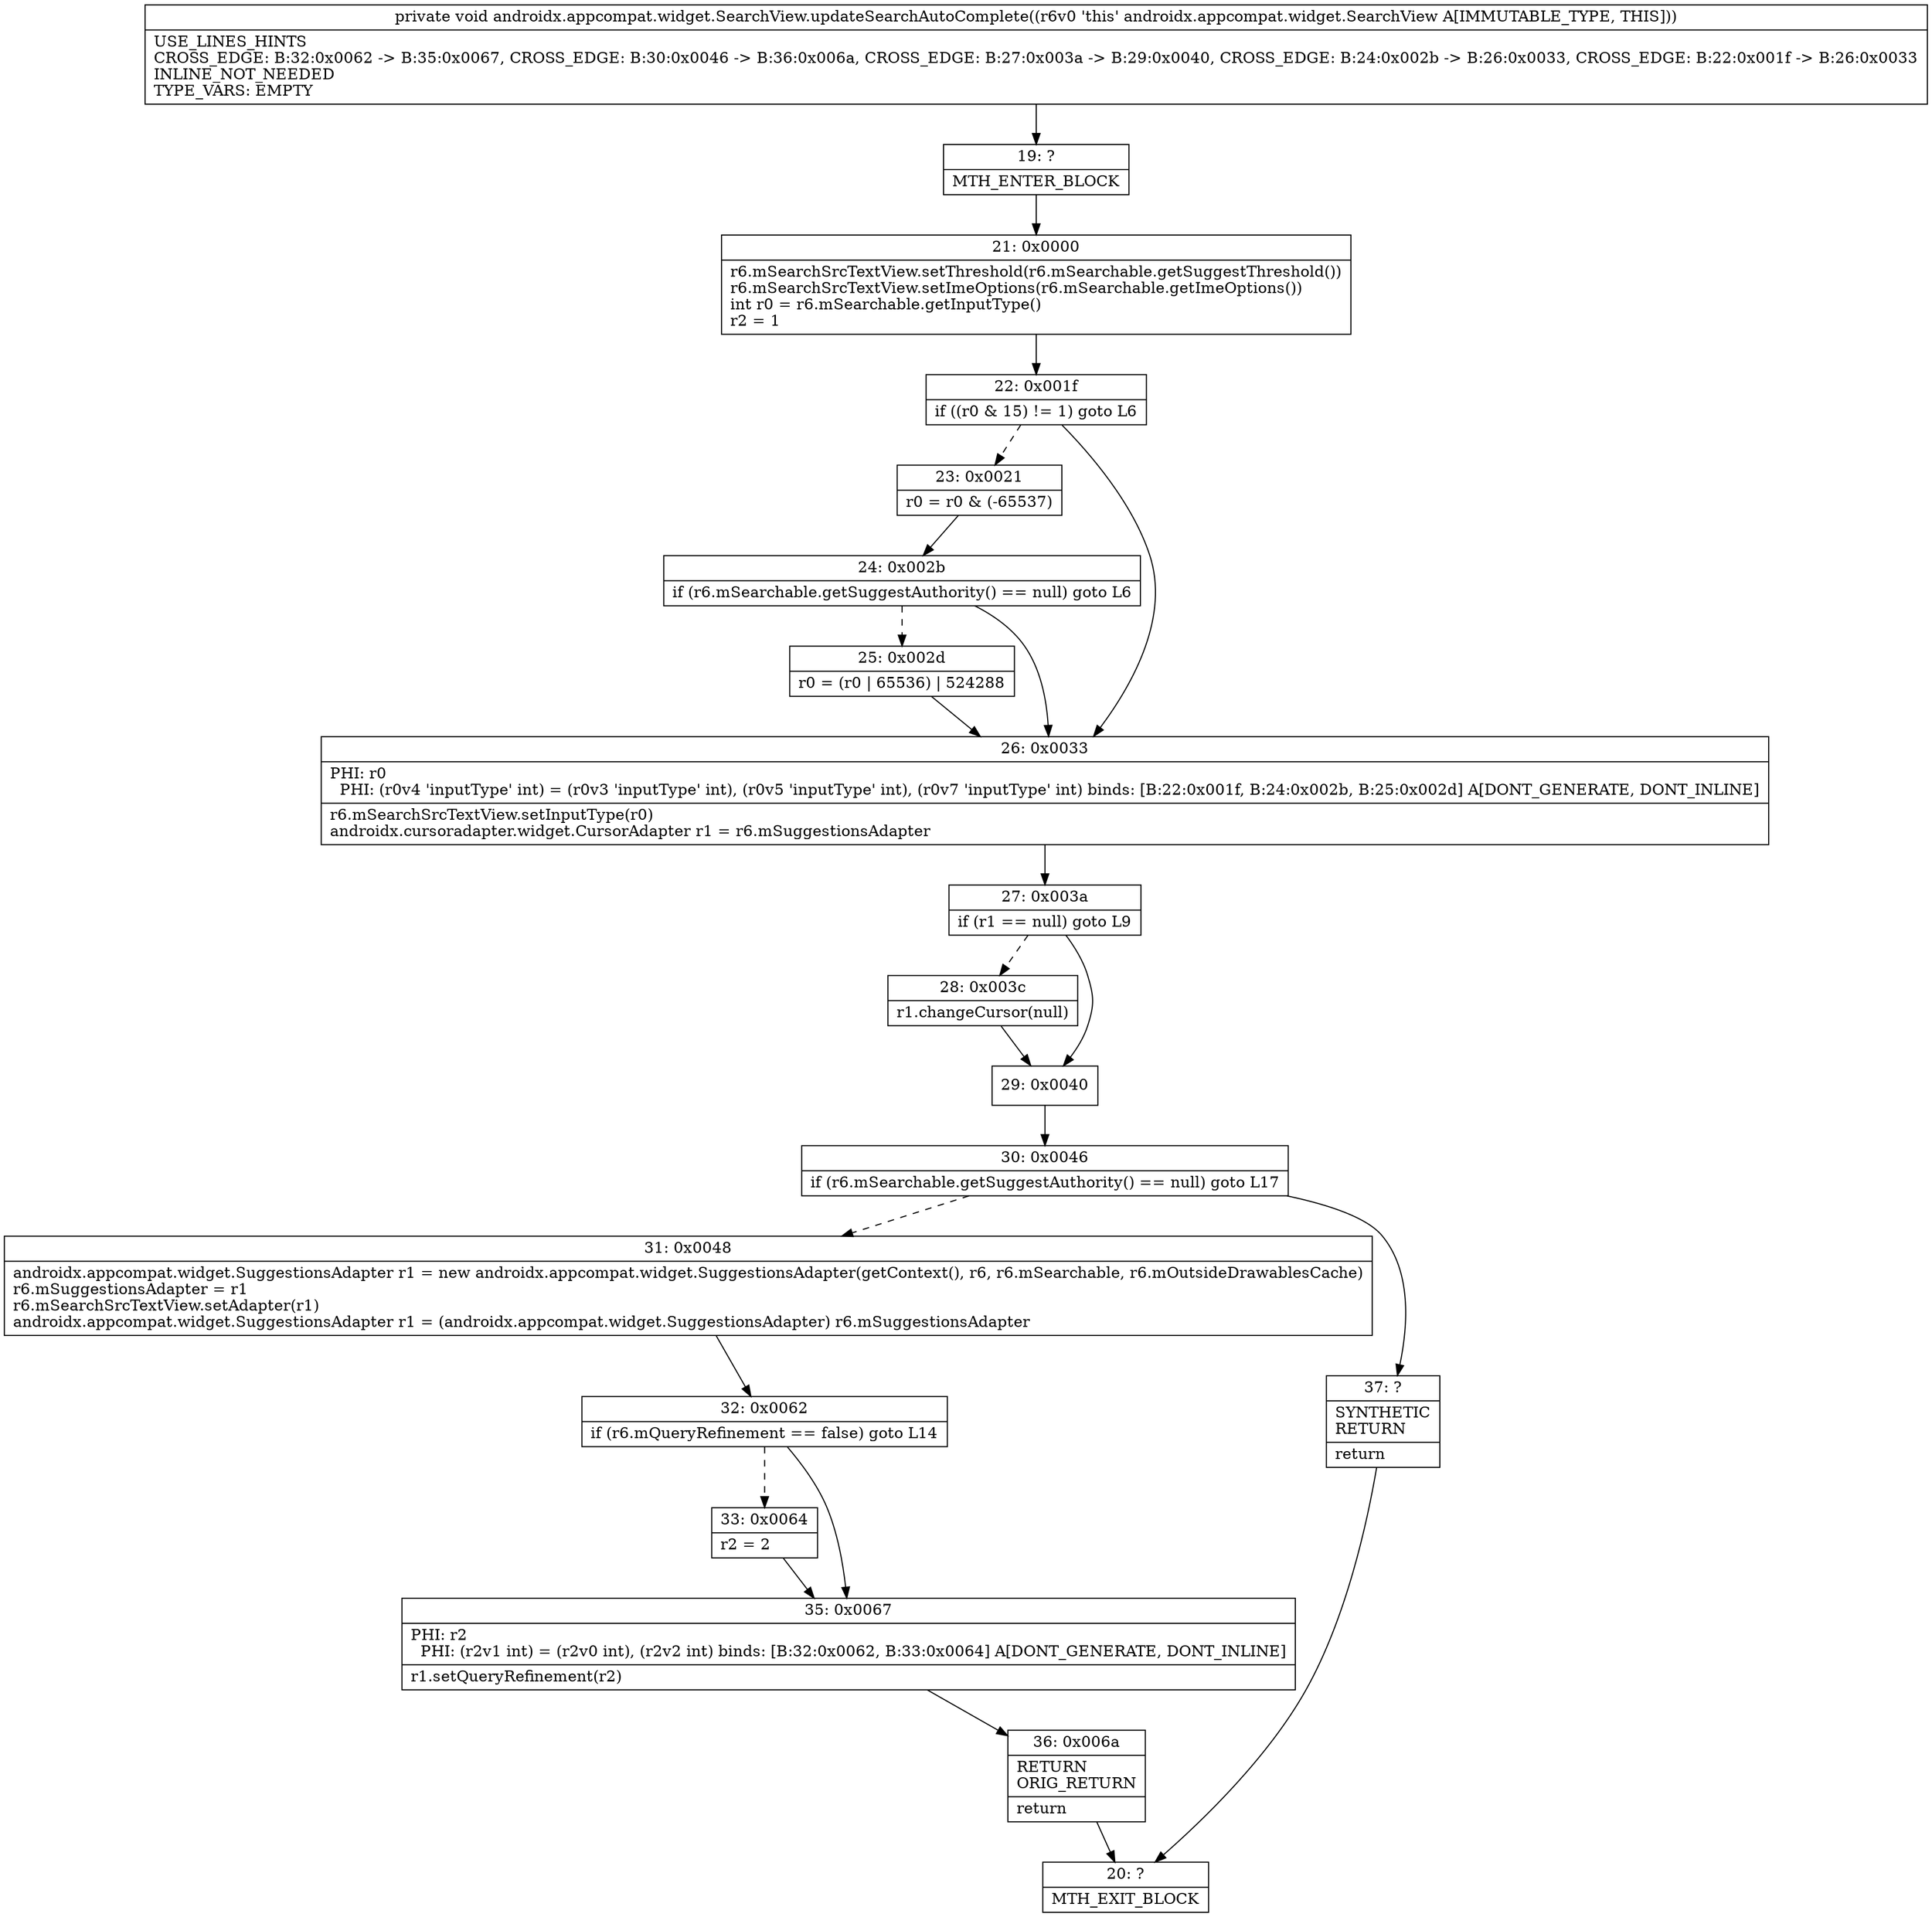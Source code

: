 digraph "CFG forandroidx.appcompat.widget.SearchView.updateSearchAutoComplete()V" {
Node_19 [shape=record,label="{19\:\ ?|MTH_ENTER_BLOCK\l}"];
Node_21 [shape=record,label="{21\:\ 0x0000|r6.mSearchSrcTextView.setThreshold(r6.mSearchable.getSuggestThreshold())\lr6.mSearchSrcTextView.setImeOptions(r6.mSearchable.getImeOptions())\lint r0 = r6.mSearchable.getInputType()\lr2 = 1\l}"];
Node_22 [shape=record,label="{22\:\ 0x001f|if ((r0 & 15) != 1) goto L6\l}"];
Node_23 [shape=record,label="{23\:\ 0x0021|r0 = r0 & (\-65537)\l}"];
Node_24 [shape=record,label="{24\:\ 0x002b|if (r6.mSearchable.getSuggestAuthority() == null) goto L6\l}"];
Node_25 [shape=record,label="{25\:\ 0x002d|r0 = (r0 \| 65536) \| 524288\l}"];
Node_26 [shape=record,label="{26\:\ 0x0033|PHI: r0 \l  PHI: (r0v4 'inputType' int) = (r0v3 'inputType' int), (r0v5 'inputType' int), (r0v7 'inputType' int) binds: [B:22:0x001f, B:24:0x002b, B:25:0x002d] A[DONT_GENERATE, DONT_INLINE]\l|r6.mSearchSrcTextView.setInputType(r0)\landroidx.cursoradapter.widget.CursorAdapter r1 = r6.mSuggestionsAdapter\l}"];
Node_27 [shape=record,label="{27\:\ 0x003a|if (r1 == null) goto L9\l}"];
Node_28 [shape=record,label="{28\:\ 0x003c|r1.changeCursor(null)\l}"];
Node_29 [shape=record,label="{29\:\ 0x0040}"];
Node_30 [shape=record,label="{30\:\ 0x0046|if (r6.mSearchable.getSuggestAuthority() == null) goto L17\l}"];
Node_31 [shape=record,label="{31\:\ 0x0048|androidx.appcompat.widget.SuggestionsAdapter r1 = new androidx.appcompat.widget.SuggestionsAdapter(getContext(), r6, r6.mSearchable, r6.mOutsideDrawablesCache)\lr6.mSuggestionsAdapter = r1\lr6.mSearchSrcTextView.setAdapter(r1)\landroidx.appcompat.widget.SuggestionsAdapter r1 = (androidx.appcompat.widget.SuggestionsAdapter) r6.mSuggestionsAdapter\l}"];
Node_32 [shape=record,label="{32\:\ 0x0062|if (r6.mQueryRefinement == false) goto L14\l}"];
Node_33 [shape=record,label="{33\:\ 0x0064|r2 = 2\l}"];
Node_35 [shape=record,label="{35\:\ 0x0067|PHI: r2 \l  PHI: (r2v1 int) = (r2v0 int), (r2v2 int) binds: [B:32:0x0062, B:33:0x0064] A[DONT_GENERATE, DONT_INLINE]\l|r1.setQueryRefinement(r2)\l}"];
Node_36 [shape=record,label="{36\:\ 0x006a|RETURN\lORIG_RETURN\l|return\l}"];
Node_20 [shape=record,label="{20\:\ ?|MTH_EXIT_BLOCK\l}"];
Node_37 [shape=record,label="{37\:\ ?|SYNTHETIC\lRETURN\l|return\l}"];
MethodNode[shape=record,label="{private void androidx.appcompat.widget.SearchView.updateSearchAutoComplete((r6v0 'this' androidx.appcompat.widget.SearchView A[IMMUTABLE_TYPE, THIS]))  | USE_LINES_HINTS\lCROSS_EDGE: B:32:0x0062 \-\> B:35:0x0067, CROSS_EDGE: B:30:0x0046 \-\> B:36:0x006a, CROSS_EDGE: B:27:0x003a \-\> B:29:0x0040, CROSS_EDGE: B:24:0x002b \-\> B:26:0x0033, CROSS_EDGE: B:22:0x001f \-\> B:26:0x0033\lINLINE_NOT_NEEDED\lTYPE_VARS: EMPTY\l}"];
MethodNode -> Node_19;Node_19 -> Node_21;
Node_21 -> Node_22;
Node_22 -> Node_23[style=dashed];
Node_22 -> Node_26;
Node_23 -> Node_24;
Node_24 -> Node_25[style=dashed];
Node_24 -> Node_26;
Node_25 -> Node_26;
Node_26 -> Node_27;
Node_27 -> Node_28[style=dashed];
Node_27 -> Node_29;
Node_28 -> Node_29;
Node_29 -> Node_30;
Node_30 -> Node_31[style=dashed];
Node_30 -> Node_37;
Node_31 -> Node_32;
Node_32 -> Node_33[style=dashed];
Node_32 -> Node_35;
Node_33 -> Node_35;
Node_35 -> Node_36;
Node_36 -> Node_20;
Node_37 -> Node_20;
}

